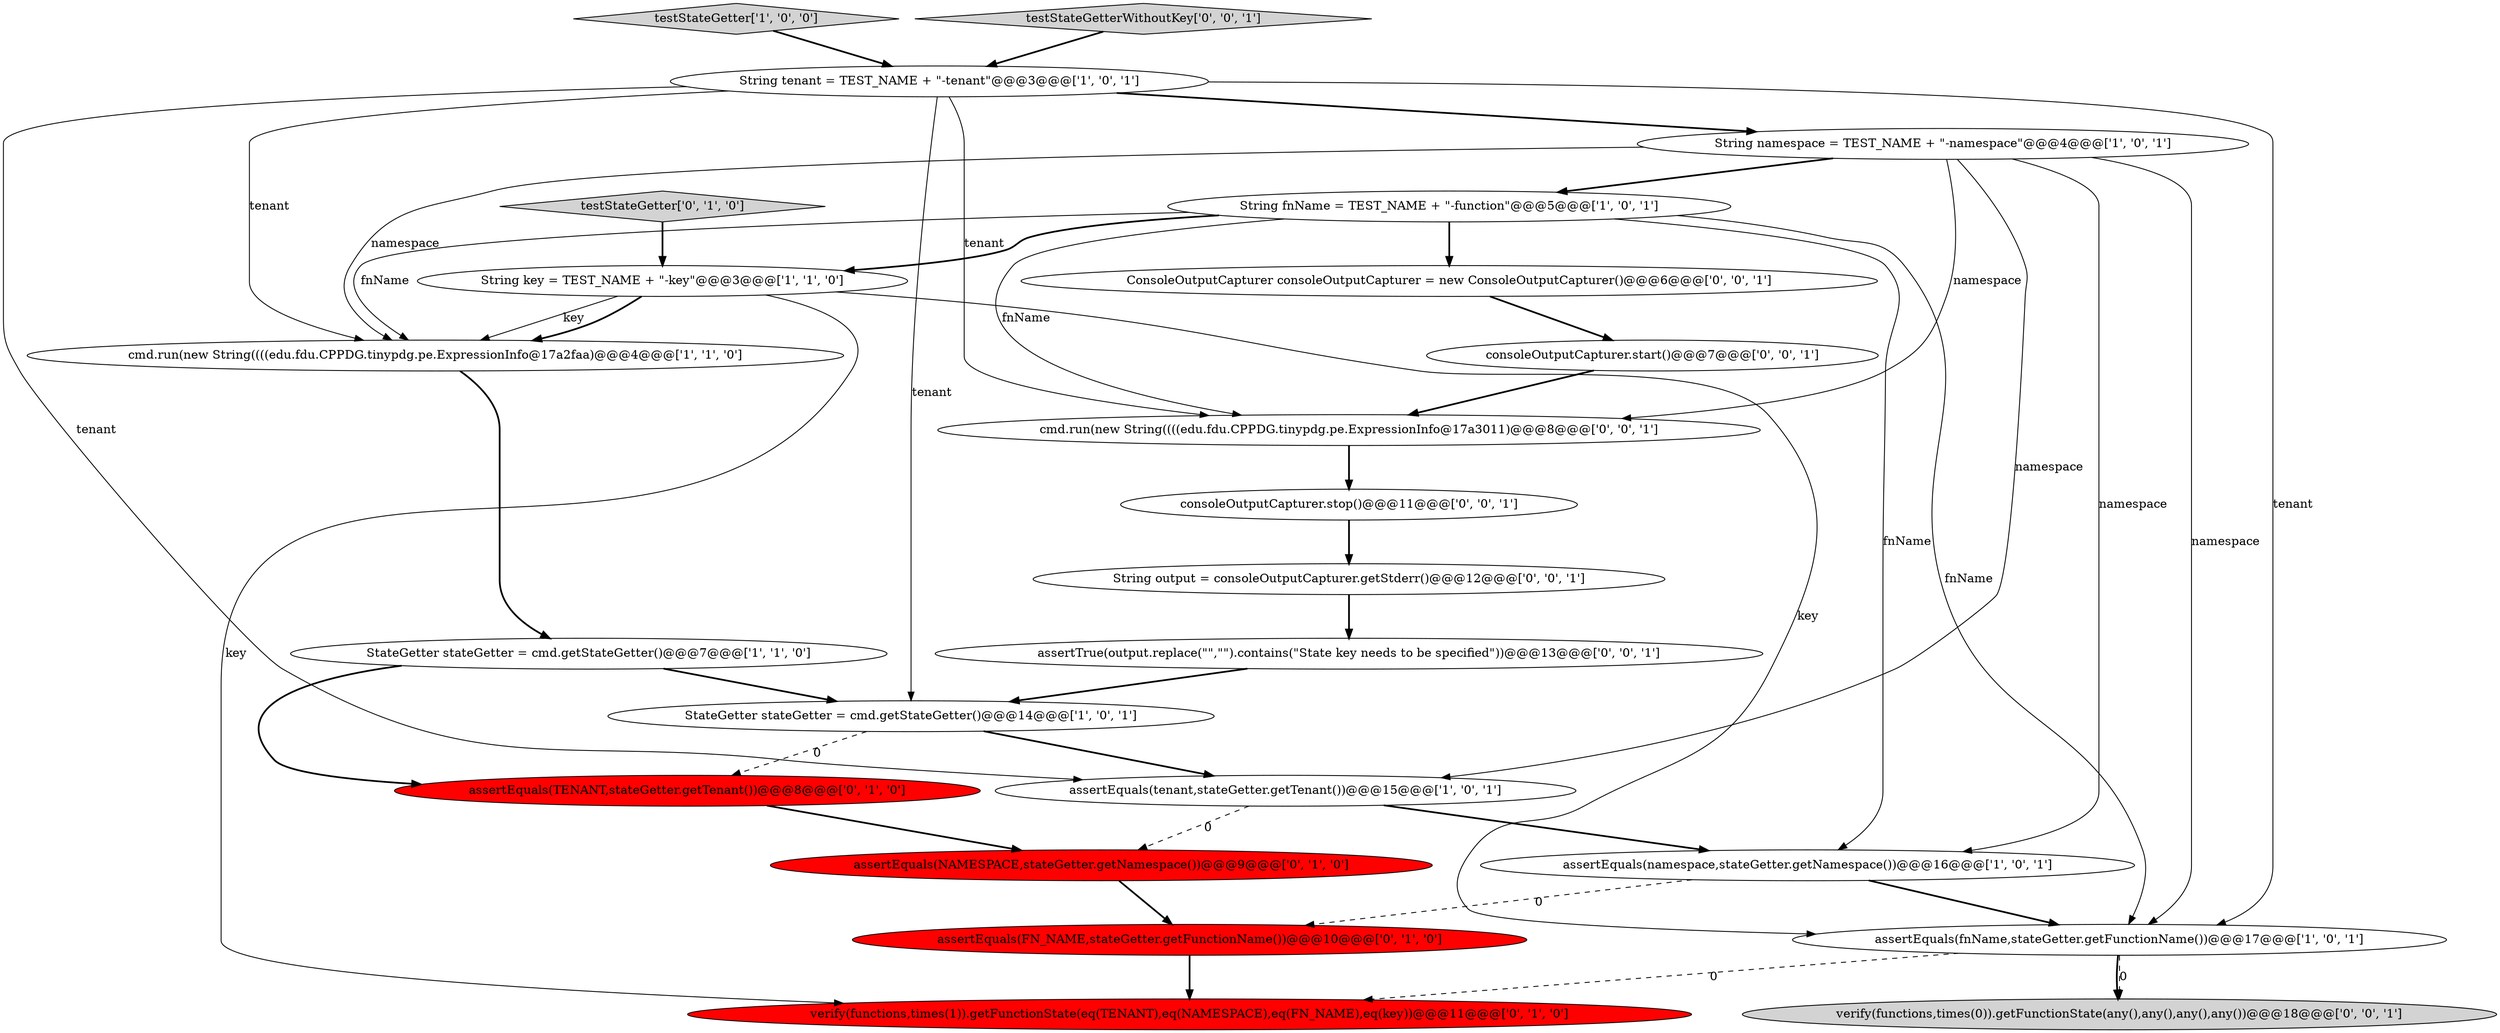 digraph {
13 [style = filled, label = "verify(functions,times(1)).getFunctionState(eq(TENANT),eq(NAMESPACE),eq(FN_NAME),eq(key))@@@11@@@['0', '1', '0']", fillcolor = red, shape = ellipse image = "AAA1AAABBB2BBB"];
8 [style = filled, label = "String tenant = TEST_NAME + \"-tenant\"@@@3@@@['1', '0', '1']", fillcolor = white, shape = ellipse image = "AAA0AAABBB1BBB"];
12 [style = filled, label = "assertEquals(TENANT,stateGetter.getTenant())@@@8@@@['0', '1', '0']", fillcolor = red, shape = ellipse image = "AAA1AAABBB2BBB"];
14 [style = filled, label = "assertEquals(FN_NAME,stateGetter.getFunctionName())@@@10@@@['0', '1', '0']", fillcolor = red, shape = ellipse image = "AAA1AAABBB2BBB"];
15 [style = filled, label = "assertEquals(NAMESPACE,stateGetter.getNamespace())@@@9@@@['0', '1', '0']", fillcolor = red, shape = ellipse image = "AAA1AAABBB2BBB"];
4 [style = filled, label = "String fnName = TEST_NAME + \"-function\"@@@5@@@['1', '0', '1']", fillcolor = white, shape = ellipse image = "AAA0AAABBB1BBB"];
2 [style = filled, label = "testStateGetter['1', '0', '0']", fillcolor = lightgray, shape = diamond image = "AAA0AAABBB1BBB"];
6 [style = filled, label = "cmd.run(new String((((edu.fdu.CPPDG.tinypdg.pe.ExpressionInfo@17a2faa)@@@4@@@['1', '1', '0']", fillcolor = white, shape = ellipse image = "AAA0AAABBB1BBB"];
18 [style = filled, label = "consoleOutputCapturer.start()@@@7@@@['0', '0', '1']", fillcolor = white, shape = ellipse image = "AAA0AAABBB3BBB"];
17 [style = filled, label = "ConsoleOutputCapturer consoleOutputCapturer = new ConsoleOutputCapturer()@@@6@@@['0', '0', '1']", fillcolor = white, shape = ellipse image = "AAA0AAABBB3BBB"];
22 [style = filled, label = "assertTrue(output.replace(\"\",\"\").contains(\"State key needs to be specified\"))@@@13@@@['0', '0', '1']", fillcolor = white, shape = ellipse image = "AAA0AAABBB3BBB"];
5 [style = filled, label = "String key = TEST_NAME + \"-key\"@@@3@@@['1', '1', '0']", fillcolor = white, shape = ellipse image = "AAA0AAABBB1BBB"];
9 [style = filled, label = "StateGetter stateGetter = cmd.getStateGetter()@@@7@@@['1', '1', '0']", fillcolor = white, shape = ellipse image = "AAA0AAABBB1BBB"];
11 [style = filled, label = "testStateGetter['0', '1', '0']", fillcolor = lightgray, shape = diamond image = "AAA0AAABBB2BBB"];
7 [style = filled, label = "assertEquals(fnName,stateGetter.getFunctionName())@@@17@@@['1', '0', '1']", fillcolor = white, shape = ellipse image = "AAA0AAABBB1BBB"];
19 [style = filled, label = "cmd.run(new String((((edu.fdu.CPPDG.tinypdg.pe.ExpressionInfo@17a3011)@@@8@@@['0', '0', '1']", fillcolor = white, shape = ellipse image = "AAA0AAABBB3BBB"];
21 [style = filled, label = "consoleOutputCapturer.stop()@@@11@@@['0', '0', '1']", fillcolor = white, shape = ellipse image = "AAA0AAABBB3BBB"];
1 [style = filled, label = "String namespace = TEST_NAME + \"-namespace\"@@@4@@@['1', '0', '1']", fillcolor = white, shape = ellipse image = "AAA0AAABBB1BBB"];
23 [style = filled, label = "String output = consoleOutputCapturer.getStderr()@@@12@@@['0', '0', '1']", fillcolor = white, shape = ellipse image = "AAA0AAABBB3BBB"];
20 [style = filled, label = "testStateGetterWithoutKey['0', '0', '1']", fillcolor = lightgray, shape = diamond image = "AAA0AAABBB3BBB"];
16 [style = filled, label = "verify(functions,times(0)).getFunctionState(any(),any(),any(),any())@@@18@@@['0', '0', '1']", fillcolor = lightgray, shape = ellipse image = "AAA0AAABBB3BBB"];
3 [style = filled, label = "assertEquals(tenant,stateGetter.getTenant())@@@15@@@['1', '0', '1']", fillcolor = white, shape = ellipse image = "AAA0AAABBB1BBB"];
10 [style = filled, label = "StateGetter stateGetter = cmd.getStateGetter()@@@14@@@['1', '0', '1']", fillcolor = white, shape = ellipse image = "AAA0AAABBB1BBB"];
0 [style = filled, label = "assertEquals(namespace,stateGetter.getNamespace())@@@16@@@['1', '0', '1']", fillcolor = white, shape = ellipse image = "AAA0AAABBB1BBB"];
8->19 [style = solid, label="tenant"];
1->4 [style = bold, label=""];
4->17 [style = bold, label=""];
15->14 [style = bold, label=""];
7->16 [style = dashed, label="0"];
8->7 [style = solid, label="tenant"];
12->15 [style = bold, label=""];
10->12 [style = dashed, label="0"];
18->19 [style = bold, label=""];
10->3 [style = bold, label=""];
9->10 [style = bold, label=""];
4->6 [style = solid, label="fnName"];
5->7 [style = solid, label="key"];
5->6 [style = solid, label="key"];
4->19 [style = solid, label="fnName"];
3->0 [style = bold, label=""];
1->0 [style = solid, label="namespace"];
0->7 [style = bold, label=""];
1->3 [style = solid, label="namespace"];
0->14 [style = dashed, label="0"];
8->1 [style = bold, label=""];
11->5 [style = bold, label=""];
20->8 [style = bold, label=""];
23->22 [style = bold, label=""];
4->0 [style = solid, label="fnName"];
5->6 [style = bold, label=""];
5->13 [style = solid, label="key"];
7->16 [style = bold, label=""];
4->7 [style = solid, label="fnName"];
22->10 [style = bold, label=""];
7->13 [style = dashed, label="0"];
8->10 [style = solid, label="tenant"];
8->3 [style = solid, label="tenant"];
3->15 [style = dashed, label="0"];
1->7 [style = solid, label="namespace"];
1->19 [style = solid, label="namespace"];
9->12 [style = bold, label=""];
14->13 [style = bold, label=""];
6->9 [style = bold, label=""];
4->5 [style = bold, label=""];
1->6 [style = solid, label="namespace"];
17->18 [style = bold, label=""];
8->6 [style = solid, label="tenant"];
2->8 [style = bold, label=""];
21->23 [style = bold, label=""];
19->21 [style = bold, label=""];
}
